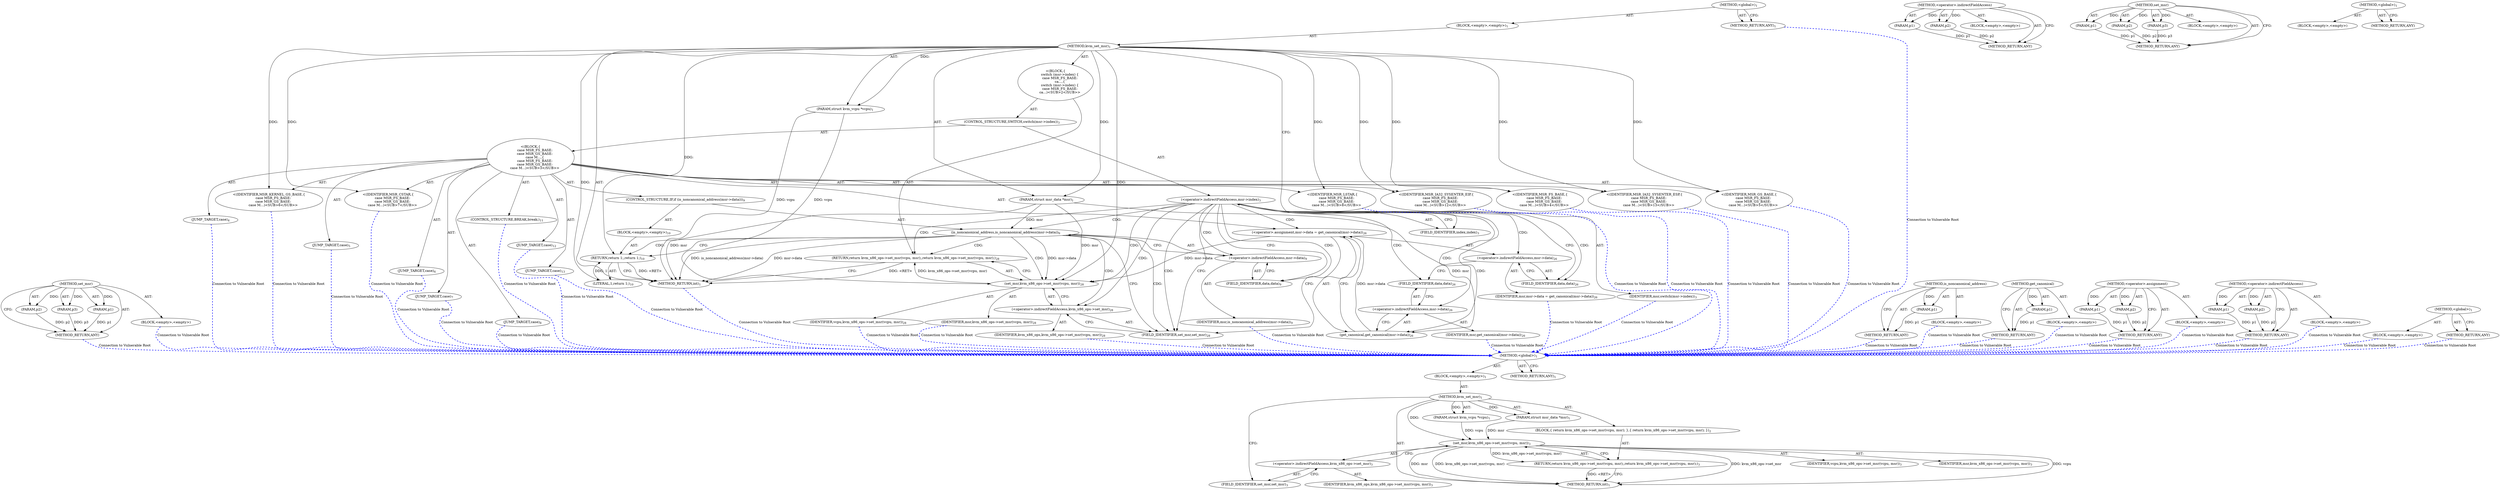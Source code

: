 digraph "&lt;global&gt;" {
vulnerable_6 [label=<(METHOD,&lt;global&gt;)<SUB>1</SUB>>];
vulnerable_7 [label=<(BLOCK,&lt;empty&gt;,&lt;empty&gt;)<SUB>1</SUB>>];
vulnerable_8 [label=<(METHOD,kvm_set_msr)<SUB>1</SUB>>];
vulnerable_9 [label=<(PARAM,struct kvm_vcpu *vcpu)<SUB>1</SUB>>];
vulnerable_10 [label=<(PARAM,struct msr_data *msr)<SUB>1</SUB>>];
vulnerable_11 [label=<(BLOCK,{
 	return kvm_x86_ops-&gt;set_msr(vcpu, msr);
 },{
 	return kvm_x86_ops-&gt;set_msr(vcpu, msr);
 })<SUB>2</SUB>>];
vulnerable_12 [label=<(RETURN,return kvm_x86_ops-&gt;set_msr(vcpu, msr);,return kvm_x86_ops-&gt;set_msr(vcpu, msr);)<SUB>3</SUB>>];
vulnerable_13 [label=<(set_msr,kvm_x86_ops-&gt;set_msr(vcpu, msr))<SUB>3</SUB>>];
vulnerable_14 [label=<(&lt;operator&gt;.indirectFieldAccess,kvm_x86_ops-&gt;set_msr)<SUB>3</SUB>>];
vulnerable_15 [label=<(IDENTIFIER,kvm_x86_ops,kvm_x86_ops-&gt;set_msr(vcpu, msr))<SUB>3</SUB>>];
vulnerable_16 [label=<(FIELD_IDENTIFIER,set_msr,set_msr)<SUB>3</SUB>>];
vulnerable_17 [label=<(IDENTIFIER,vcpu,kvm_x86_ops-&gt;set_msr(vcpu, msr))<SUB>3</SUB>>];
vulnerable_18 [label=<(IDENTIFIER,msr,kvm_x86_ops-&gt;set_msr(vcpu, msr))<SUB>3</SUB>>];
vulnerable_19 [label=<(METHOD_RETURN,int)<SUB>1</SUB>>];
vulnerable_21 [label=<(METHOD_RETURN,ANY)<SUB>1</SUB>>];
vulnerable_46 [label=<(METHOD,&lt;operator&gt;.indirectFieldAccess)>];
vulnerable_47 [label=<(PARAM,p1)>];
vulnerable_48 [label=<(PARAM,p2)>];
vulnerable_49 [label=<(BLOCK,&lt;empty&gt;,&lt;empty&gt;)>];
vulnerable_50 [label=<(METHOD_RETURN,ANY)>];
vulnerable_40 [label=<(METHOD,set_msr)>];
vulnerable_41 [label=<(PARAM,p1)>];
vulnerable_42 [label=<(PARAM,p2)>];
vulnerable_43 [label=<(PARAM,p3)>];
vulnerable_44 [label=<(BLOCK,&lt;empty&gt;,&lt;empty&gt;)>];
vulnerable_45 [label=<(METHOD_RETURN,ANY)>];
vulnerable_34 [label=<(METHOD,&lt;global&gt;)<SUB>1</SUB>>];
vulnerable_35 [label=<(BLOCK,&lt;empty&gt;,&lt;empty&gt;)>];
vulnerable_36 [label=<(METHOD_RETURN,ANY)>];
fixed_94 [label=<(METHOD,set_msr)>];
fixed_95 [label=<(PARAM,p1)>];
fixed_96 [label=<(PARAM,p2)>];
fixed_97 [label=<(PARAM,p3)>];
fixed_98 [label=<(BLOCK,&lt;empty&gt;,&lt;empty&gt;)>];
fixed_99 [label=<(METHOD_RETURN,ANY)>];
fixed_6 [label=<(METHOD,&lt;global&gt;)<SUB>1</SUB>>];
fixed_7 [label=<(BLOCK,&lt;empty&gt;,&lt;empty&gt;)<SUB>1</SUB>>];
fixed_8 [label=<(METHOD,kvm_set_msr)<SUB>1</SUB>>];
fixed_9 [label=<(PARAM,struct kvm_vcpu *vcpu)<SUB>1</SUB>>];
fixed_10 [label=<(PARAM,struct msr_data *msr)<SUB>1</SUB>>];
fixed_11 [label="<(BLOCK,{
	switch (msr-&gt;index) {
	case MSR_FS_BASE:
	ca...,{
	switch (msr-&gt;index) {
	case MSR_FS_BASE:
	ca...)<SUB>2</SUB>>"];
fixed_12 [label=<(CONTROL_STRUCTURE,SWITCH,switch(msr-&gt;index))<SUB>3</SUB>>];
fixed_13 [label=<(&lt;operator&gt;.indirectFieldAccess,msr-&gt;index)<SUB>3</SUB>>];
fixed_14 [label=<(IDENTIFIER,msr,switch(msr-&gt;index))<SUB>3</SUB>>];
fixed_15 [label=<(FIELD_IDENTIFIER,index,index)<SUB>3</SUB>>];
fixed_16 [label="<(BLOCK,{
	case MSR_FS_BASE:
	case MSR_GS_BASE:
	case M...,{
	case MSR_FS_BASE:
	case MSR_GS_BASE:
	case M...)<SUB>3</SUB>>"];
fixed_17 [label=<(JUMP_TARGET,case)<SUB>4</SUB>>];
fixed_18 [label="<(IDENTIFIER,MSR_FS_BASE,{
	case MSR_FS_BASE:
	case MSR_GS_BASE:
	case M...)<SUB>4</SUB>>"];
fixed_19 [label=<(JUMP_TARGET,case)<SUB>5</SUB>>];
fixed_20 [label="<(IDENTIFIER,MSR_GS_BASE,{
	case MSR_FS_BASE:
	case MSR_GS_BASE:
	case M...)<SUB>5</SUB>>"];
fixed_21 [label=<(JUMP_TARGET,case)<SUB>6</SUB>>];
fixed_22 [label="<(IDENTIFIER,MSR_KERNEL_GS_BASE,{
	case MSR_FS_BASE:
	case MSR_GS_BASE:
	case M...)<SUB>6</SUB>>"];
fixed_23 [label=<(JUMP_TARGET,case)<SUB>7</SUB>>];
fixed_24 [label="<(IDENTIFIER,MSR_CSTAR,{
	case MSR_FS_BASE:
	case MSR_GS_BASE:
	case M...)<SUB>7</SUB>>"];
fixed_25 [label=<(JUMP_TARGET,case)<SUB>8</SUB>>];
fixed_26 [label="<(IDENTIFIER,MSR_LSTAR,{
	case MSR_FS_BASE:
	case MSR_GS_BASE:
	case M...)<SUB>8</SUB>>"];
fixed_27 [label=<(CONTROL_STRUCTURE,IF,if (is_noncanonical_address(msr-&gt;data)))<SUB>9</SUB>>];
fixed_28 [label=<(is_noncanonical_address,is_noncanonical_address(msr-&gt;data))<SUB>9</SUB>>];
fixed_29 [label=<(&lt;operator&gt;.indirectFieldAccess,msr-&gt;data)<SUB>9</SUB>>];
fixed_30 [label=<(IDENTIFIER,msr,is_noncanonical_address(msr-&gt;data))<SUB>9</SUB>>];
fixed_31 [label=<(FIELD_IDENTIFIER,data,data)<SUB>9</SUB>>];
fixed_32 [label=<(BLOCK,&lt;empty&gt;,&lt;empty&gt;)<SUB>10</SUB>>];
fixed_33 [label=<(RETURN,return 1;,return 1;)<SUB>10</SUB>>];
fixed_34 [label=<(LITERAL,1,return 1;)<SUB>10</SUB>>];
fixed_35 [label=<(CONTROL_STRUCTURE,BREAK,break;)<SUB>11</SUB>>];
fixed_36 [label=<(JUMP_TARGET,case)<SUB>12</SUB>>];
fixed_37 [label="<(IDENTIFIER,MSR_IA32_SYSENTER_EIP,{
	case MSR_FS_BASE:
	case MSR_GS_BASE:
	case M...)<SUB>12</SUB>>"];
fixed_38 [label=<(JUMP_TARGET,case)<SUB>13</SUB>>];
fixed_39 [label="<(IDENTIFIER,MSR_IA32_SYSENTER_ESP,{
	case MSR_FS_BASE:
	case MSR_GS_BASE:
	case M...)<SUB>13</SUB>>"];
fixed_40 [label=<(&lt;operator&gt;.assignment,msr-&gt;data = get_canonical(msr-&gt;data))<SUB>26</SUB>>];
fixed_41 [label=<(&lt;operator&gt;.indirectFieldAccess,msr-&gt;data)<SUB>26</SUB>>];
fixed_42 [label=<(IDENTIFIER,msr,msr-&gt;data = get_canonical(msr-&gt;data))<SUB>26</SUB>>];
fixed_43 [label=<(FIELD_IDENTIFIER,data,data)<SUB>26</SUB>>];
fixed_44 [label=<(get_canonical,get_canonical(msr-&gt;data))<SUB>26</SUB>>];
fixed_45 [label=<(&lt;operator&gt;.indirectFieldAccess,msr-&gt;data)<SUB>26</SUB>>];
fixed_46 [label=<(IDENTIFIER,msr,get_canonical(msr-&gt;data))<SUB>26</SUB>>];
fixed_47 [label=<(FIELD_IDENTIFIER,data,data)<SUB>26</SUB>>];
fixed_48 [label=<(RETURN,return kvm_x86_ops-&gt;set_msr(vcpu, msr);,return kvm_x86_ops-&gt;set_msr(vcpu, msr);)<SUB>28</SUB>>];
fixed_49 [label=<(set_msr,kvm_x86_ops-&gt;set_msr(vcpu, msr))<SUB>28</SUB>>];
fixed_50 [label=<(&lt;operator&gt;.indirectFieldAccess,kvm_x86_ops-&gt;set_msr)<SUB>28</SUB>>];
fixed_51 [label=<(IDENTIFIER,kvm_x86_ops,kvm_x86_ops-&gt;set_msr(vcpu, msr))<SUB>28</SUB>>];
fixed_52 [label=<(FIELD_IDENTIFIER,set_msr,set_msr)<SUB>28</SUB>>];
fixed_53 [label=<(IDENTIFIER,vcpu,kvm_x86_ops-&gt;set_msr(vcpu, msr))<SUB>28</SUB>>];
fixed_54 [label=<(IDENTIFIER,msr,kvm_x86_ops-&gt;set_msr(vcpu, msr))<SUB>28</SUB>>];
fixed_55 [label=<(METHOD_RETURN,int)<SUB>1</SUB>>];
fixed_57 [label=<(METHOD_RETURN,ANY)<SUB>1</SUB>>];
fixed_81 [label=<(METHOD,is_noncanonical_address)>];
fixed_82 [label=<(PARAM,p1)>];
fixed_83 [label=<(BLOCK,&lt;empty&gt;,&lt;empty&gt;)>];
fixed_84 [label=<(METHOD_RETURN,ANY)>];
fixed_90 [label=<(METHOD,get_canonical)>];
fixed_91 [label=<(PARAM,p1)>];
fixed_92 [label=<(BLOCK,&lt;empty&gt;,&lt;empty&gt;)>];
fixed_93 [label=<(METHOD_RETURN,ANY)>];
fixed_85 [label=<(METHOD,&lt;operator&gt;.assignment)>];
fixed_86 [label=<(PARAM,p1)>];
fixed_87 [label=<(PARAM,p2)>];
fixed_88 [label=<(BLOCK,&lt;empty&gt;,&lt;empty&gt;)>];
fixed_89 [label=<(METHOD_RETURN,ANY)>];
fixed_76 [label=<(METHOD,&lt;operator&gt;.indirectFieldAccess)>];
fixed_77 [label=<(PARAM,p1)>];
fixed_78 [label=<(PARAM,p2)>];
fixed_79 [label=<(BLOCK,&lt;empty&gt;,&lt;empty&gt;)>];
fixed_80 [label=<(METHOD_RETURN,ANY)>];
fixed_70 [label=<(METHOD,&lt;global&gt;)<SUB>1</SUB>>];
fixed_71 [label=<(BLOCK,&lt;empty&gt;,&lt;empty&gt;)>];
fixed_72 [label=<(METHOD_RETURN,ANY)>];
vulnerable_6 -> vulnerable_7  [key=0, label="AST: "];
vulnerable_6 -> vulnerable_21  [key=0, label="AST: "];
vulnerable_6 -> vulnerable_21  [key=1, label="CFG: "];
vulnerable_7 -> vulnerable_8  [key=0, label="AST: "];
vulnerable_8 -> vulnerable_9  [key=0, label="AST: "];
vulnerable_8 -> vulnerable_9  [key=1, label="DDG: "];
vulnerable_8 -> vulnerable_10  [key=0, label="AST: "];
vulnerable_8 -> vulnerable_10  [key=1, label="DDG: "];
vulnerable_8 -> vulnerable_11  [key=0, label="AST: "];
vulnerable_8 -> vulnerable_19  [key=0, label="AST: "];
vulnerable_8 -> vulnerable_16  [key=0, label="CFG: "];
vulnerable_8 -> vulnerable_13  [key=0, label="DDG: "];
vulnerable_9 -> vulnerable_13  [key=0, label="DDG: vcpu"];
vulnerable_10 -> vulnerable_13  [key=0, label="DDG: msr"];
vulnerable_11 -> vulnerable_12  [key=0, label="AST: "];
vulnerable_12 -> vulnerable_13  [key=0, label="AST: "];
vulnerable_12 -> vulnerable_19  [key=0, label="CFG: "];
vulnerable_12 -> vulnerable_19  [key=1, label="DDG: &lt;RET&gt;"];
vulnerable_13 -> vulnerable_14  [key=0, label="AST: "];
vulnerable_13 -> vulnerable_17  [key=0, label="AST: "];
vulnerable_13 -> vulnerable_18  [key=0, label="AST: "];
vulnerable_13 -> vulnerable_12  [key=0, label="CFG: "];
vulnerable_13 -> vulnerable_12  [key=1, label="DDG: kvm_x86_ops-&gt;set_msr(vcpu, msr)"];
vulnerable_13 -> vulnerable_19  [key=0, label="DDG: kvm_x86_ops-&gt;set_msr"];
vulnerable_13 -> vulnerable_19  [key=1, label="DDG: vcpu"];
vulnerable_13 -> vulnerable_19  [key=2, label="DDG: msr"];
vulnerable_13 -> vulnerable_19  [key=3, label="DDG: kvm_x86_ops-&gt;set_msr(vcpu, msr)"];
vulnerable_14 -> vulnerable_15  [key=0, label="AST: "];
vulnerable_14 -> vulnerable_16  [key=0, label="AST: "];
vulnerable_14 -> vulnerable_13  [key=0, label="CFG: "];
vulnerable_16 -> vulnerable_14  [key=0, label="CFG: "];
vulnerable_46 -> vulnerable_47  [key=0, label="AST: "];
vulnerable_46 -> vulnerable_47  [key=1, label="DDG: "];
vulnerable_46 -> vulnerable_49  [key=0, label="AST: "];
vulnerable_46 -> vulnerable_48  [key=0, label="AST: "];
vulnerable_46 -> vulnerable_48  [key=1, label="DDG: "];
vulnerable_46 -> vulnerable_50  [key=0, label="AST: "];
vulnerable_46 -> vulnerable_50  [key=1, label="CFG: "];
vulnerable_47 -> vulnerable_50  [key=0, label="DDG: p1"];
vulnerable_48 -> vulnerable_50  [key=0, label="DDG: p2"];
vulnerable_40 -> vulnerable_41  [key=0, label="AST: "];
vulnerable_40 -> vulnerable_41  [key=1, label="DDG: "];
vulnerable_40 -> vulnerable_44  [key=0, label="AST: "];
vulnerable_40 -> vulnerable_42  [key=0, label="AST: "];
vulnerable_40 -> vulnerable_42  [key=1, label="DDG: "];
vulnerable_40 -> vulnerable_45  [key=0, label="AST: "];
vulnerable_40 -> vulnerable_45  [key=1, label="CFG: "];
vulnerable_40 -> vulnerable_43  [key=0, label="AST: "];
vulnerable_40 -> vulnerable_43  [key=1, label="DDG: "];
vulnerable_41 -> vulnerable_45  [key=0, label="DDG: p1"];
vulnerable_42 -> vulnerable_45  [key=0, label="DDG: p2"];
vulnerable_43 -> vulnerable_45  [key=0, label="DDG: p3"];
vulnerable_34 -> vulnerable_35  [key=0, label="AST: "];
vulnerable_34 -> vulnerable_36  [key=0, label="AST: "];
vulnerable_34 -> vulnerable_36  [key=1, label="CFG: "];
fixed_94 -> fixed_95  [key=0, label="AST: "];
fixed_94 -> fixed_95  [key=1, label="DDG: "];
fixed_94 -> fixed_98  [key=0, label="AST: "];
fixed_94 -> fixed_96  [key=0, label="AST: "];
fixed_94 -> fixed_96  [key=1, label="DDG: "];
fixed_94 -> fixed_99  [key=0, label="AST: "];
fixed_94 -> fixed_99  [key=1, label="CFG: "];
fixed_94 -> fixed_97  [key=0, label="AST: "];
fixed_94 -> fixed_97  [key=1, label="DDG: "];
fixed_95 -> fixed_99  [key=0, label="DDG: p1"];
fixed_96 -> fixed_99  [key=0, label="DDG: p2"];
fixed_97 -> fixed_99  [key=0, label="DDG: p3"];
fixed_98 -> vulnerable_6  [color=blue, key=0, label="Connection to Vulnerable Root", penwidth="2.0", style=dashed];
fixed_99 -> vulnerable_6  [color=blue, key=0, label="Connection to Vulnerable Root", penwidth="2.0", style=dashed];
fixed_6 -> fixed_7  [key=0, label="AST: "];
fixed_6 -> fixed_57  [key=0, label="AST: "];
fixed_6 -> fixed_57  [key=1, label="CFG: "];
fixed_7 -> fixed_8  [key=0, label="AST: "];
fixed_8 -> fixed_9  [key=0, label="AST: "];
fixed_8 -> fixed_9  [key=1, label="DDG: "];
fixed_8 -> fixed_10  [key=0, label="AST: "];
fixed_8 -> fixed_10  [key=1, label="DDG: "];
fixed_8 -> fixed_11  [key=0, label="AST: "];
fixed_8 -> fixed_55  [key=0, label="AST: "];
fixed_8 -> fixed_15  [key=0, label="CFG: "];
fixed_8 -> fixed_18  [key=0, label="DDG: "];
fixed_8 -> fixed_20  [key=0, label="DDG: "];
fixed_8 -> fixed_22  [key=0, label="DDG: "];
fixed_8 -> fixed_24  [key=0, label="DDG: "];
fixed_8 -> fixed_26  [key=0, label="DDG: "];
fixed_8 -> fixed_37  [key=0, label="DDG: "];
fixed_8 -> fixed_39  [key=0, label="DDG: "];
fixed_8 -> fixed_49  [key=0, label="DDG: "];
fixed_8 -> fixed_33  [key=0, label="DDG: "];
fixed_8 -> fixed_34  [key=0, label="DDG: "];
fixed_9 -> fixed_55  [key=0, label="DDG: vcpu"];
fixed_9 -> fixed_49  [key=0, label="DDG: vcpu"];
fixed_10 -> fixed_55  [key=0, label="DDG: msr"];
fixed_10 -> fixed_49  [key=0, label="DDG: msr"];
fixed_10 -> fixed_28  [key=0, label="DDG: msr"];
fixed_10 -> fixed_44  [key=0, label="DDG: msr"];
fixed_11 -> fixed_12  [key=0, label="AST: "];
fixed_11 -> fixed_48  [key=0, label="AST: "];
fixed_12 -> fixed_13  [key=0, label="AST: "];
fixed_12 -> fixed_16  [key=0, label="AST: "];
fixed_13 -> fixed_14  [key=0, label="AST: "];
fixed_13 -> fixed_15  [key=0, label="AST: "];
fixed_13 -> fixed_31  [key=0, label="CFG: "];
fixed_13 -> fixed_31  [key=1, label="CDG: "];
fixed_13 -> fixed_43  [key=0, label="CFG: "];
fixed_13 -> fixed_43  [key=1, label="CDG: "];
fixed_13 -> fixed_52  [key=0, label="CFG: "];
fixed_13 -> fixed_52  [key=1, label="CDG: "];
fixed_13 -> fixed_47  [key=0, label="CDG: "];
fixed_13 -> fixed_48  [key=0, label="CDG: "];
fixed_13 -> fixed_49  [key=0, label="CDG: "];
fixed_13 -> fixed_28  [key=0, label="CDG: "];
fixed_13 -> fixed_41  [key=0, label="CDG: "];
fixed_13 -> fixed_45  [key=0, label="CDG: "];
fixed_13 -> fixed_40  [key=0, label="CDG: "];
fixed_13 -> fixed_29  [key=0, label="CDG: "];
fixed_13 -> fixed_50  [key=0, label="CDG: "];
fixed_13 -> fixed_44  [key=0, label="CDG: "];
fixed_14 -> vulnerable_6  [color=blue, key=0, label="Connection to Vulnerable Root", penwidth="2.0", style=dashed];
fixed_15 -> fixed_13  [key=0, label="CFG: "];
fixed_16 -> fixed_17  [key=0, label="AST: "];
fixed_16 -> fixed_18  [key=0, label="AST: "];
fixed_16 -> fixed_19  [key=0, label="AST: "];
fixed_16 -> fixed_20  [key=0, label="AST: "];
fixed_16 -> fixed_21  [key=0, label="AST: "];
fixed_16 -> fixed_22  [key=0, label="AST: "];
fixed_16 -> fixed_23  [key=0, label="AST: "];
fixed_16 -> fixed_24  [key=0, label="AST: "];
fixed_16 -> fixed_25  [key=0, label="AST: "];
fixed_16 -> fixed_26  [key=0, label="AST: "];
fixed_16 -> fixed_27  [key=0, label="AST: "];
fixed_16 -> fixed_35  [key=0, label="AST: "];
fixed_16 -> fixed_36  [key=0, label="AST: "];
fixed_16 -> fixed_37  [key=0, label="AST: "];
fixed_16 -> fixed_38  [key=0, label="AST: "];
fixed_16 -> fixed_39  [key=0, label="AST: "];
fixed_16 -> fixed_40  [key=0, label="AST: "];
fixed_17 -> vulnerable_6  [color=blue, key=0, label="Connection to Vulnerable Root", penwidth="2.0", style=dashed];
fixed_18 -> vulnerable_6  [color=blue, key=0, label="Connection to Vulnerable Root", penwidth="2.0", style=dashed];
fixed_19 -> vulnerable_6  [color=blue, key=0, label="Connection to Vulnerable Root", penwidth="2.0", style=dashed];
fixed_20 -> vulnerable_6  [color=blue, key=0, label="Connection to Vulnerable Root", penwidth="2.0", style=dashed];
fixed_21 -> vulnerable_6  [color=blue, key=0, label="Connection to Vulnerable Root", penwidth="2.0", style=dashed];
fixed_22 -> vulnerable_6  [color=blue, key=0, label="Connection to Vulnerable Root", penwidth="2.0", style=dashed];
fixed_23 -> vulnerable_6  [color=blue, key=0, label="Connection to Vulnerable Root", penwidth="2.0", style=dashed];
fixed_24 -> vulnerable_6  [color=blue, key=0, label="Connection to Vulnerable Root", penwidth="2.0", style=dashed];
fixed_25 -> vulnerable_6  [color=blue, key=0, label="Connection to Vulnerable Root", penwidth="2.0", style=dashed];
fixed_26 -> vulnerable_6  [color=blue, key=0, label="Connection to Vulnerable Root", penwidth="2.0", style=dashed];
fixed_27 -> fixed_28  [key=0, label="AST: "];
fixed_27 -> fixed_32  [key=0, label="AST: "];
fixed_28 -> fixed_29  [key=0, label="AST: "];
fixed_28 -> fixed_33  [key=0, label="CFG: "];
fixed_28 -> fixed_33  [key=1, label="CDG: "];
fixed_28 -> fixed_52  [key=0, label="CFG: "];
fixed_28 -> fixed_52  [key=1, label="CDG: "];
fixed_28 -> fixed_55  [key=0, label="DDG: msr-&gt;data"];
fixed_28 -> fixed_55  [key=1, label="DDG: is_noncanonical_address(msr-&gt;data)"];
fixed_28 -> fixed_49  [key=0, label="DDG: msr-&gt;data"];
fixed_28 -> fixed_49  [key=1, label="CDG: "];
fixed_28 -> fixed_48  [key=0, label="CDG: "];
fixed_28 -> fixed_50  [key=0, label="CDG: "];
fixed_29 -> fixed_30  [key=0, label="AST: "];
fixed_29 -> fixed_31  [key=0, label="AST: "];
fixed_29 -> fixed_28  [key=0, label="CFG: "];
fixed_30 -> vulnerable_6  [color=blue, key=0, label="Connection to Vulnerable Root", penwidth="2.0", style=dashed];
fixed_31 -> fixed_29  [key=0, label="CFG: "];
fixed_32 -> fixed_33  [key=0, label="AST: "];
fixed_33 -> fixed_34  [key=0, label="AST: "];
fixed_33 -> fixed_55  [key=0, label="CFG: "];
fixed_33 -> fixed_55  [key=1, label="DDG: &lt;RET&gt;"];
fixed_34 -> fixed_33  [key=0, label="DDG: 1"];
fixed_35 -> vulnerable_6  [color=blue, key=0, label="Connection to Vulnerable Root", penwidth="2.0", style=dashed];
fixed_36 -> vulnerable_6  [color=blue, key=0, label="Connection to Vulnerable Root", penwidth="2.0", style=dashed];
fixed_37 -> vulnerable_6  [color=blue, key=0, label="Connection to Vulnerable Root", penwidth="2.0", style=dashed];
fixed_38 -> vulnerable_6  [color=blue, key=0, label="Connection to Vulnerable Root", penwidth="2.0", style=dashed];
fixed_39 -> vulnerable_6  [color=blue, key=0, label="Connection to Vulnerable Root", penwidth="2.0", style=dashed];
fixed_40 -> fixed_41  [key=0, label="AST: "];
fixed_40 -> fixed_44  [key=0, label="AST: "];
fixed_40 -> fixed_52  [key=0, label="CFG: "];
fixed_40 -> fixed_49  [key=0, label="DDG: msr-&gt;data"];
fixed_41 -> fixed_42  [key=0, label="AST: "];
fixed_41 -> fixed_43  [key=0, label="AST: "];
fixed_41 -> fixed_47  [key=0, label="CFG: "];
fixed_42 -> vulnerable_6  [color=blue, key=0, label="Connection to Vulnerable Root", penwidth="2.0", style=dashed];
fixed_43 -> fixed_41  [key=0, label="CFG: "];
fixed_44 -> fixed_45  [key=0, label="AST: "];
fixed_44 -> fixed_40  [key=0, label="CFG: "];
fixed_44 -> fixed_40  [key=1, label="DDG: msr-&gt;data"];
fixed_45 -> fixed_46  [key=0, label="AST: "];
fixed_45 -> fixed_47  [key=0, label="AST: "];
fixed_45 -> fixed_44  [key=0, label="CFG: "];
fixed_46 -> vulnerable_6  [color=blue, key=0, label="Connection to Vulnerable Root", penwidth="2.0", style=dashed];
fixed_47 -> fixed_45  [key=0, label="CFG: "];
fixed_48 -> fixed_49  [key=0, label="AST: "];
fixed_48 -> fixed_55  [key=0, label="CFG: "];
fixed_48 -> fixed_55  [key=1, label="DDG: &lt;RET&gt;"];
fixed_49 -> fixed_50  [key=0, label="AST: "];
fixed_49 -> fixed_53  [key=0, label="AST: "];
fixed_49 -> fixed_54  [key=0, label="AST: "];
fixed_49 -> fixed_48  [key=0, label="CFG: "];
fixed_49 -> fixed_48  [key=1, label="DDG: kvm_x86_ops-&gt;set_msr(vcpu, msr)"];
fixed_50 -> fixed_51  [key=0, label="AST: "];
fixed_50 -> fixed_52  [key=0, label="AST: "];
fixed_50 -> fixed_49  [key=0, label="CFG: "];
fixed_51 -> vulnerable_6  [color=blue, key=0, label="Connection to Vulnerable Root", penwidth="2.0", style=dashed];
fixed_52 -> fixed_50  [key=0, label="CFG: "];
fixed_53 -> vulnerable_6  [color=blue, key=0, label="Connection to Vulnerable Root", penwidth="2.0", style=dashed];
fixed_54 -> vulnerable_6  [color=blue, key=0, label="Connection to Vulnerable Root", penwidth="2.0", style=dashed];
fixed_55 -> vulnerable_6  [color=blue, key=0, label="Connection to Vulnerable Root", penwidth="2.0", style=dashed];
fixed_57 -> vulnerable_6  [color=blue, key=0, label="Connection to Vulnerable Root", penwidth="2.0", style=dashed];
fixed_81 -> fixed_82  [key=0, label="AST: "];
fixed_81 -> fixed_82  [key=1, label="DDG: "];
fixed_81 -> fixed_83  [key=0, label="AST: "];
fixed_81 -> fixed_84  [key=0, label="AST: "];
fixed_81 -> fixed_84  [key=1, label="CFG: "];
fixed_82 -> fixed_84  [key=0, label="DDG: p1"];
fixed_83 -> vulnerable_6  [color=blue, key=0, label="Connection to Vulnerable Root", penwidth="2.0", style=dashed];
fixed_84 -> vulnerable_6  [color=blue, key=0, label="Connection to Vulnerable Root", penwidth="2.0", style=dashed];
fixed_90 -> fixed_91  [key=0, label="AST: "];
fixed_90 -> fixed_91  [key=1, label="DDG: "];
fixed_90 -> fixed_92  [key=0, label="AST: "];
fixed_90 -> fixed_93  [key=0, label="AST: "];
fixed_90 -> fixed_93  [key=1, label="CFG: "];
fixed_91 -> fixed_93  [key=0, label="DDG: p1"];
fixed_92 -> vulnerable_6  [color=blue, key=0, label="Connection to Vulnerable Root", penwidth="2.0", style=dashed];
fixed_93 -> vulnerable_6  [color=blue, key=0, label="Connection to Vulnerable Root", penwidth="2.0", style=dashed];
fixed_85 -> fixed_86  [key=0, label="AST: "];
fixed_85 -> fixed_86  [key=1, label="DDG: "];
fixed_85 -> fixed_88  [key=0, label="AST: "];
fixed_85 -> fixed_87  [key=0, label="AST: "];
fixed_85 -> fixed_87  [key=1, label="DDG: "];
fixed_85 -> fixed_89  [key=0, label="AST: "];
fixed_85 -> fixed_89  [key=1, label="CFG: "];
fixed_86 -> fixed_89  [key=0, label="DDG: p1"];
fixed_87 -> fixed_89  [key=0, label="DDG: p2"];
fixed_88 -> vulnerable_6  [color=blue, key=0, label="Connection to Vulnerable Root", penwidth="2.0", style=dashed];
fixed_89 -> vulnerable_6  [color=blue, key=0, label="Connection to Vulnerable Root", penwidth="2.0", style=dashed];
fixed_76 -> fixed_77  [key=0, label="AST: "];
fixed_76 -> fixed_77  [key=1, label="DDG: "];
fixed_76 -> fixed_79  [key=0, label="AST: "];
fixed_76 -> fixed_78  [key=0, label="AST: "];
fixed_76 -> fixed_78  [key=1, label="DDG: "];
fixed_76 -> fixed_80  [key=0, label="AST: "];
fixed_76 -> fixed_80  [key=1, label="CFG: "];
fixed_77 -> fixed_80  [key=0, label="DDG: p1"];
fixed_78 -> fixed_80  [key=0, label="DDG: p2"];
fixed_79 -> vulnerable_6  [color=blue, key=0, label="Connection to Vulnerable Root", penwidth="2.0", style=dashed];
fixed_80 -> vulnerable_6  [color=blue, key=0, label="Connection to Vulnerable Root", penwidth="2.0", style=dashed];
fixed_70 -> fixed_71  [key=0, label="AST: "];
fixed_70 -> fixed_72  [key=0, label="AST: "];
fixed_70 -> fixed_72  [key=1, label="CFG: "];
fixed_71 -> vulnerable_6  [color=blue, key=0, label="Connection to Vulnerable Root", penwidth="2.0", style=dashed];
fixed_72 -> vulnerable_6  [color=blue, key=0, label="Connection to Vulnerable Root", penwidth="2.0", style=dashed];
}
